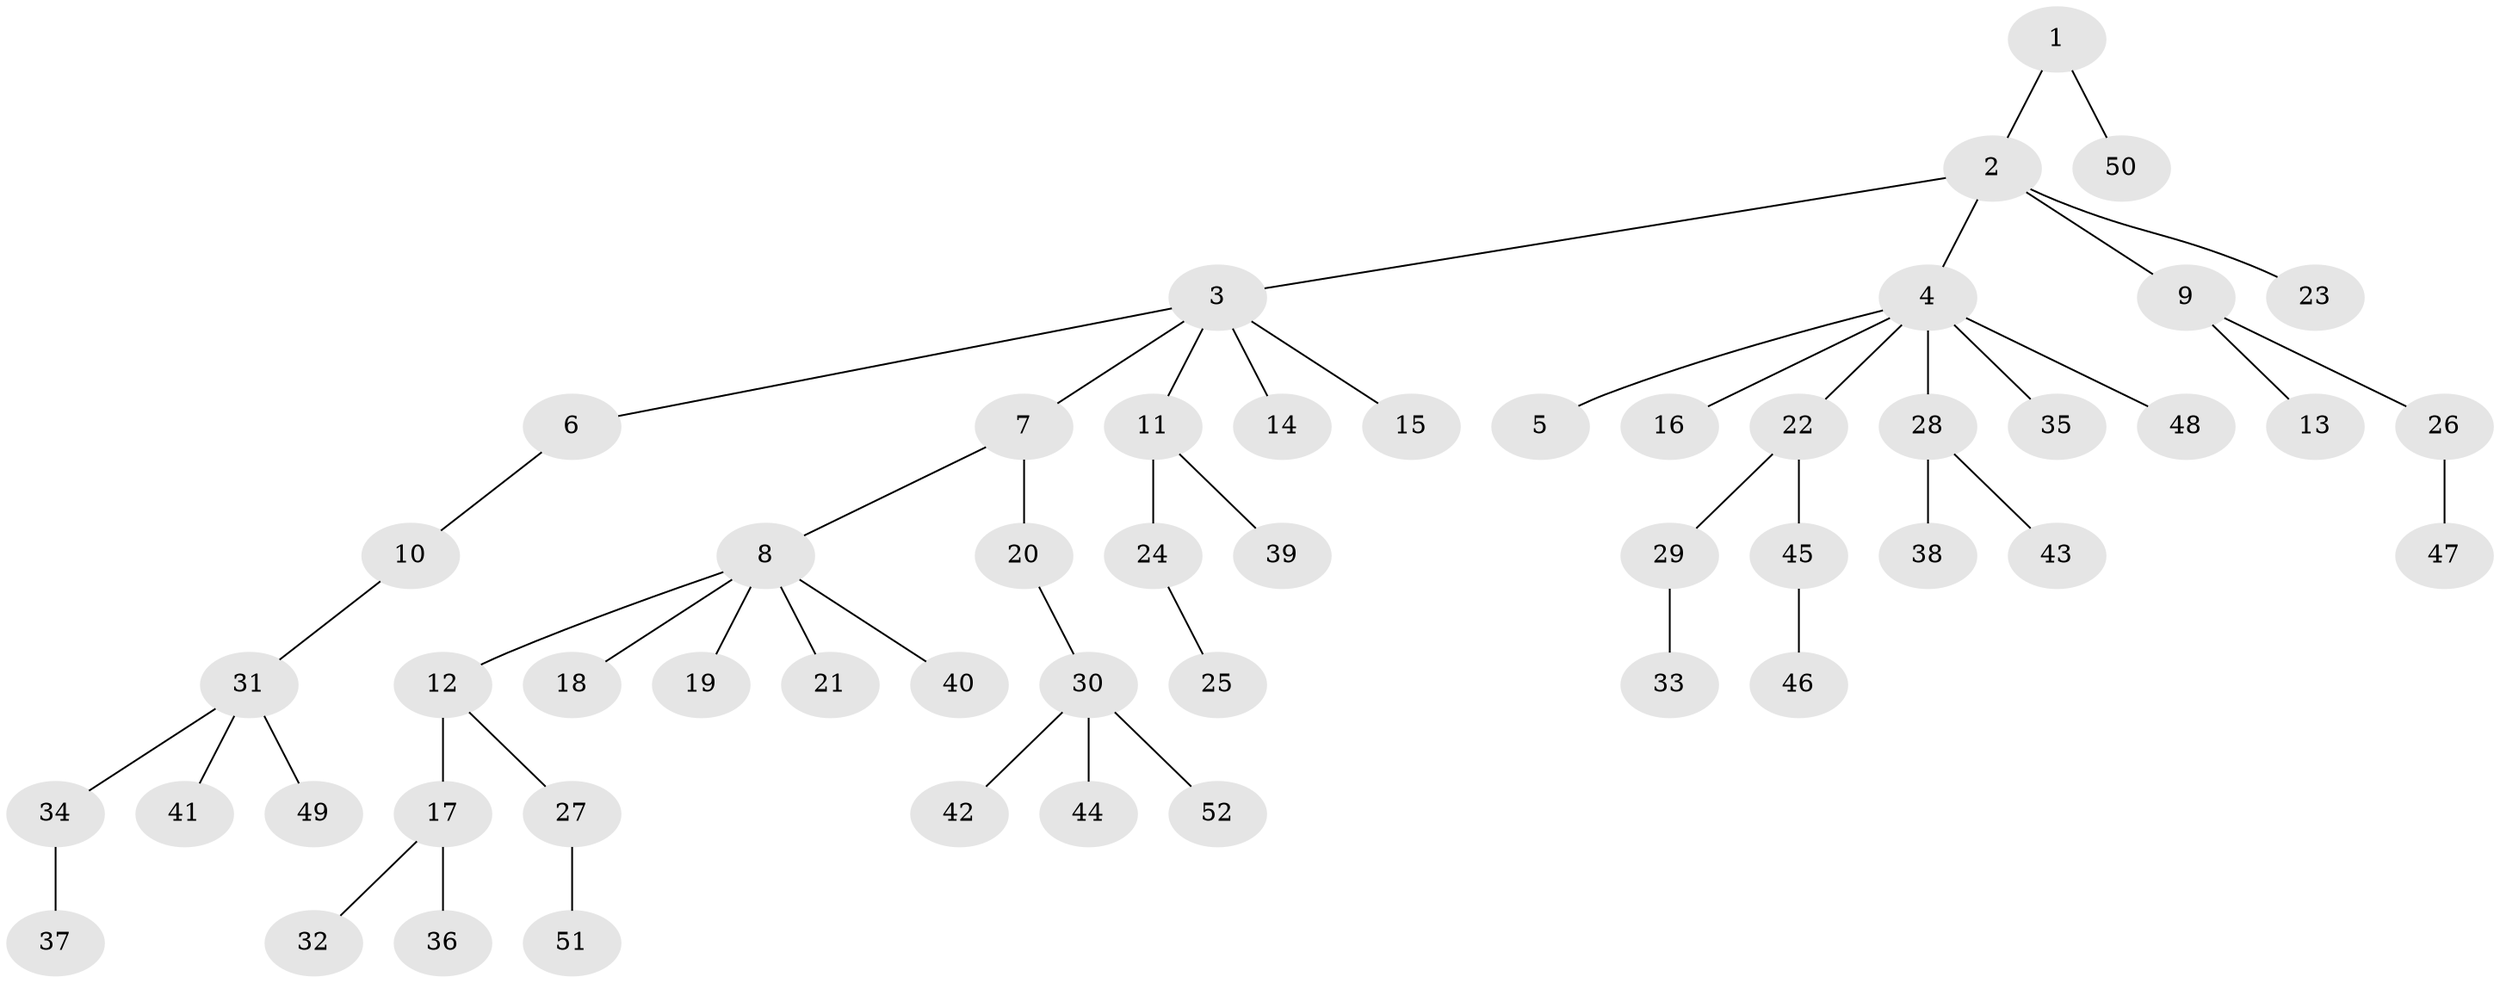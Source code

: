 // coarse degree distribution, {4: 0.06666666666666667, 8: 0.06666666666666667, 2: 0.06666666666666667, 1: 0.7333333333333333, 3: 0.06666666666666667}
// Generated by graph-tools (version 1.1) at 2025/19/03/04/25 18:19:04]
// undirected, 52 vertices, 51 edges
graph export_dot {
graph [start="1"]
  node [color=gray90,style=filled];
  1;
  2;
  3;
  4;
  5;
  6;
  7;
  8;
  9;
  10;
  11;
  12;
  13;
  14;
  15;
  16;
  17;
  18;
  19;
  20;
  21;
  22;
  23;
  24;
  25;
  26;
  27;
  28;
  29;
  30;
  31;
  32;
  33;
  34;
  35;
  36;
  37;
  38;
  39;
  40;
  41;
  42;
  43;
  44;
  45;
  46;
  47;
  48;
  49;
  50;
  51;
  52;
  1 -- 2;
  1 -- 50;
  2 -- 3;
  2 -- 4;
  2 -- 9;
  2 -- 23;
  3 -- 6;
  3 -- 7;
  3 -- 11;
  3 -- 14;
  3 -- 15;
  4 -- 5;
  4 -- 16;
  4 -- 22;
  4 -- 28;
  4 -- 35;
  4 -- 48;
  6 -- 10;
  7 -- 8;
  7 -- 20;
  8 -- 12;
  8 -- 18;
  8 -- 19;
  8 -- 21;
  8 -- 40;
  9 -- 13;
  9 -- 26;
  10 -- 31;
  11 -- 24;
  11 -- 39;
  12 -- 17;
  12 -- 27;
  17 -- 32;
  17 -- 36;
  20 -- 30;
  22 -- 29;
  22 -- 45;
  24 -- 25;
  26 -- 47;
  27 -- 51;
  28 -- 38;
  28 -- 43;
  29 -- 33;
  30 -- 42;
  30 -- 44;
  30 -- 52;
  31 -- 34;
  31 -- 41;
  31 -- 49;
  34 -- 37;
  45 -- 46;
}
